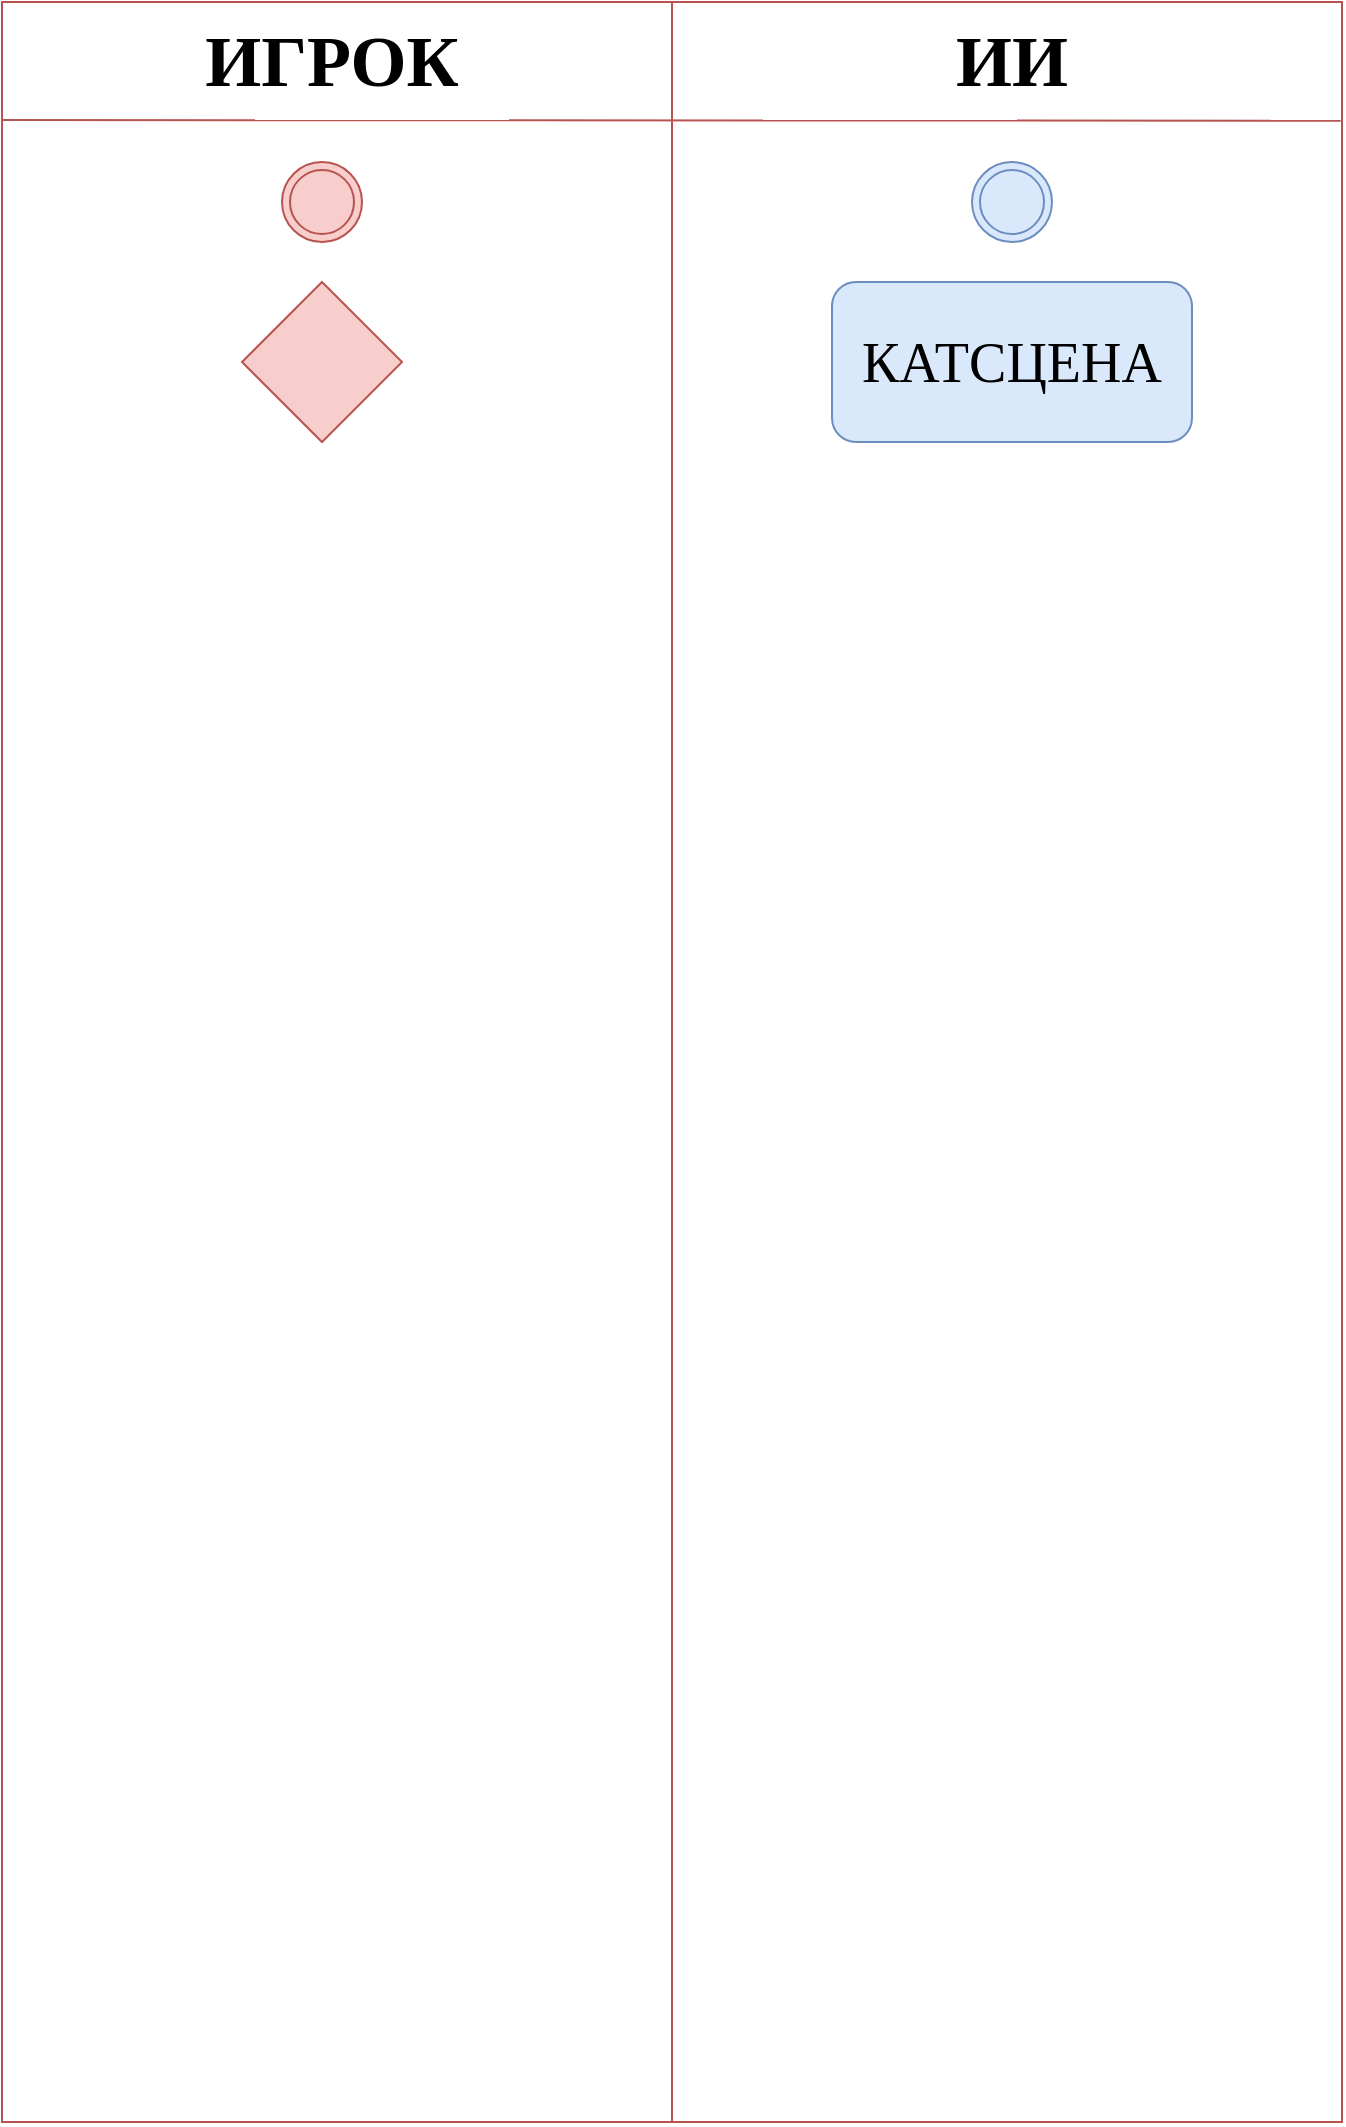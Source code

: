 <mxfile version="27.1.4">
  <diagram name="Страница — 1" id="mHHvL0ik2kSpvlpvObcH">
    <mxGraphModel dx="868" dy="489" grid="1" gridSize="10" guides="1" tooltips="1" connect="1" arrows="1" fold="1" page="1" pageScale="1" pageWidth="827" pageHeight="1169" math="0" shadow="0">
      <root>
        <mxCell id="0" />
        <mxCell id="1" parent="0" />
        <mxCell id="v9J8zwX4k6g4E4tgRItc-2" value="" style="rounded=0;whiteSpace=wrap;html=1;fillColor=none;strokeColor=#b85450;" parent="1" vertex="1">
          <mxGeometry x="80" y="20" width="670" height="1060" as="geometry" />
        </mxCell>
        <mxCell id="v9J8zwX4k6g4E4tgRItc-3" value="" style="endArrow=none;html=1;rounded=0;entryX=0.5;entryY=0;entryDx=0;entryDy=0;exitX=0.5;exitY=1;exitDx=0;exitDy=0;fillColor=#f8cecc;strokeColor=#b85450;" parent="1" source="v9J8zwX4k6g4E4tgRItc-2" target="v9J8zwX4k6g4E4tgRItc-2" edge="1">
          <mxGeometry width="50" height="50" relative="1" as="geometry">
            <mxPoint x="390" y="180" as="sourcePoint" />
            <mxPoint x="440" y="130" as="targetPoint" />
          </mxGeometry>
        </mxCell>
        <mxCell id="v9J8zwX4k6g4E4tgRItc-6" value="" style="endArrow=none;html=1;rounded=0;entryX=0.999;entryY=0.056;entryDx=0;entryDy=0;entryPerimeter=0;fillColor=#f8cecc;strokeColor=#b85450;" parent="1" target="v9J8zwX4k6g4E4tgRItc-2" edge="1">
          <mxGeometry width="50" height="50" relative="1" as="geometry">
            <mxPoint x="80" y="79" as="sourcePoint" />
            <mxPoint x="440" y="30" as="targetPoint" />
          </mxGeometry>
        </mxCell>
        <mxCell id="v9J8zwX4k6g4E4tgRItc-7" value="&lt;font face=&quot;Times New Roman&quot;&gt;&lt;span style=&quot;font-size: 36px;&quot;&gt;&lt;b&gt;ИИ&lt;/b&gt;&lt;/span&gt;&lt;/font&gt;" style="text;html=1;align=center;verticalAlign=middle;whiteSpace=wrap;rounded=0;" parent="1" vertex="1">
          <mxGeometry x="420" y="20" width="330" height="60" as="geometry" />
        </mxCell>
        <mxCell id="v9J8zwX4k6g4E4tgRItc-8" value="&lt;font face=&quot;Times New Roman&quot; style=&quot;font-size: 36px;&quot;&gt;&lt;b&gt;ИГРОК&lt;/b&gt;&lt;/font&gt;" style="text;html=1;align=center;verticalAlign=middle;whiteSpace=wrap;rounded=0;" parent="1" vertex="1">
          <mxGeometry x="80" y="20" width="330" height="60" as="geometry" />
        </mxCell>
        <mxCell id="v9J8zwX4k6g4E4tgRItc-9" value="" style="ellipse;shape=doubleEllipse;whiteSpace=wrap;html=1;aspect=fixed;fillColor=#dae8fc;strokeColor=#6c8ebf;" parent="1" vertex="1">
          <mxGeometry x="565" y="100" width="40" height="40" as="geometry" />
        </mxCell>
        <mxCell id="v9J8zwX4k6g4E4tgRItc-10" value="" style="ellipse;shape=doubleEllipse;whiteSpace=wrap;html=1;aspect=fixed;fillColor=#f8cecc;strokeColor=#b85450;" parent="1" vertex="1">
          <mxGeometry x="220" y="100" width="40" height="40" as="geometry" />
        </mxCell>
        <mxCell id="v9J8zwX4k6g4E4tgRItc-11" value="" style="rhombus;whiteSpace=wrap;html=1;fillColor=#f8cecc;strokeColor=#b85450;" parent="1" vertex="1">
          <mxGeometry x="200" y="160" width="80" height="80" as="geometry" />
        </mxCell>
        <mxCell id="Ix0ffkWWZdktWy8GuwyT-1" value="" style="rounded=1;whiteSpace=wrap;html=1;fillColor=#dae8fc;strokeColor=#6c8ebf;" vertex="1" parent="1">
          <mxGeometry x="495" y="160" width="180" height="80" as="geometry" />
        </mxCell>
        <mxCell id="Ix0ffkWWZdktWy8GuwyT-2" value="&lt;font face=&quot;Times New Roman&quot;&gt;&lt;span style=&quot;font-size: 28px;&quot;&gt;КАТСЦЕНА&lt;/span&gt;&lt;/font&gt;" style="text;html=1;align=center;verticalAlign=middle;whiteSpace=wrap;rounded=0;" vertex="1" parent="1">
          <mxGeometry x="500" y="170" width="170" height="60" as="geometry" />
        </mxCell>
      </root>
    </mxGraphModel>
  </diagram>
</mxfile>
